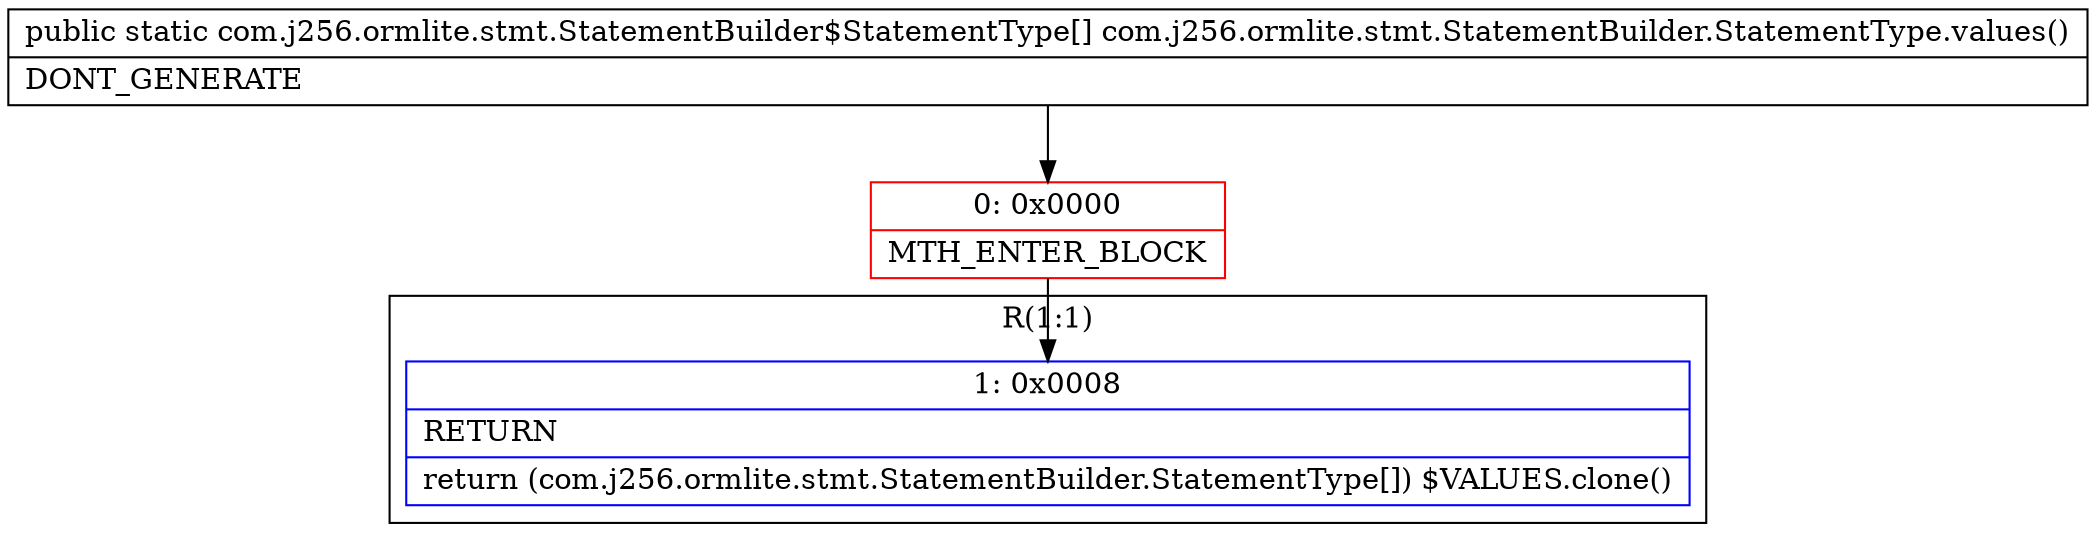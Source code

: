 digraph "CFG forcom.j256.ormlite.stmt.StatementBuilder.StatementType.values()[Lcom\/j256\/ormlite\/stmt\/StatementBuilder$StatementType;" {
subgraph cluster_Region_1391670007 {
label = "R(1:1)";
node [shape=record,color=blue];
Node_1 [shape=record,label="{1\:\ 0x0008|RETURN\l|return (com.j256.ormlite.stmt.StatementBuilder.StatementType[]) $VALUES.clone()\l}"];
}
Node_0 [shape=record,color=red,label="{0\:\ 0x0000|MTH_ENTER_BLOCK\l}"];
MethodNode[shape=record,label="{public static com.j256.ormlite.stmt.StatementBuilder$StatementType[] com.j256.ormlite.stmt.StatementBuilder.StatementType.values()  | DONT_GENERATE\l}"];
MethodNode -> Node_0;
Node_0 -> Node_1;
}

